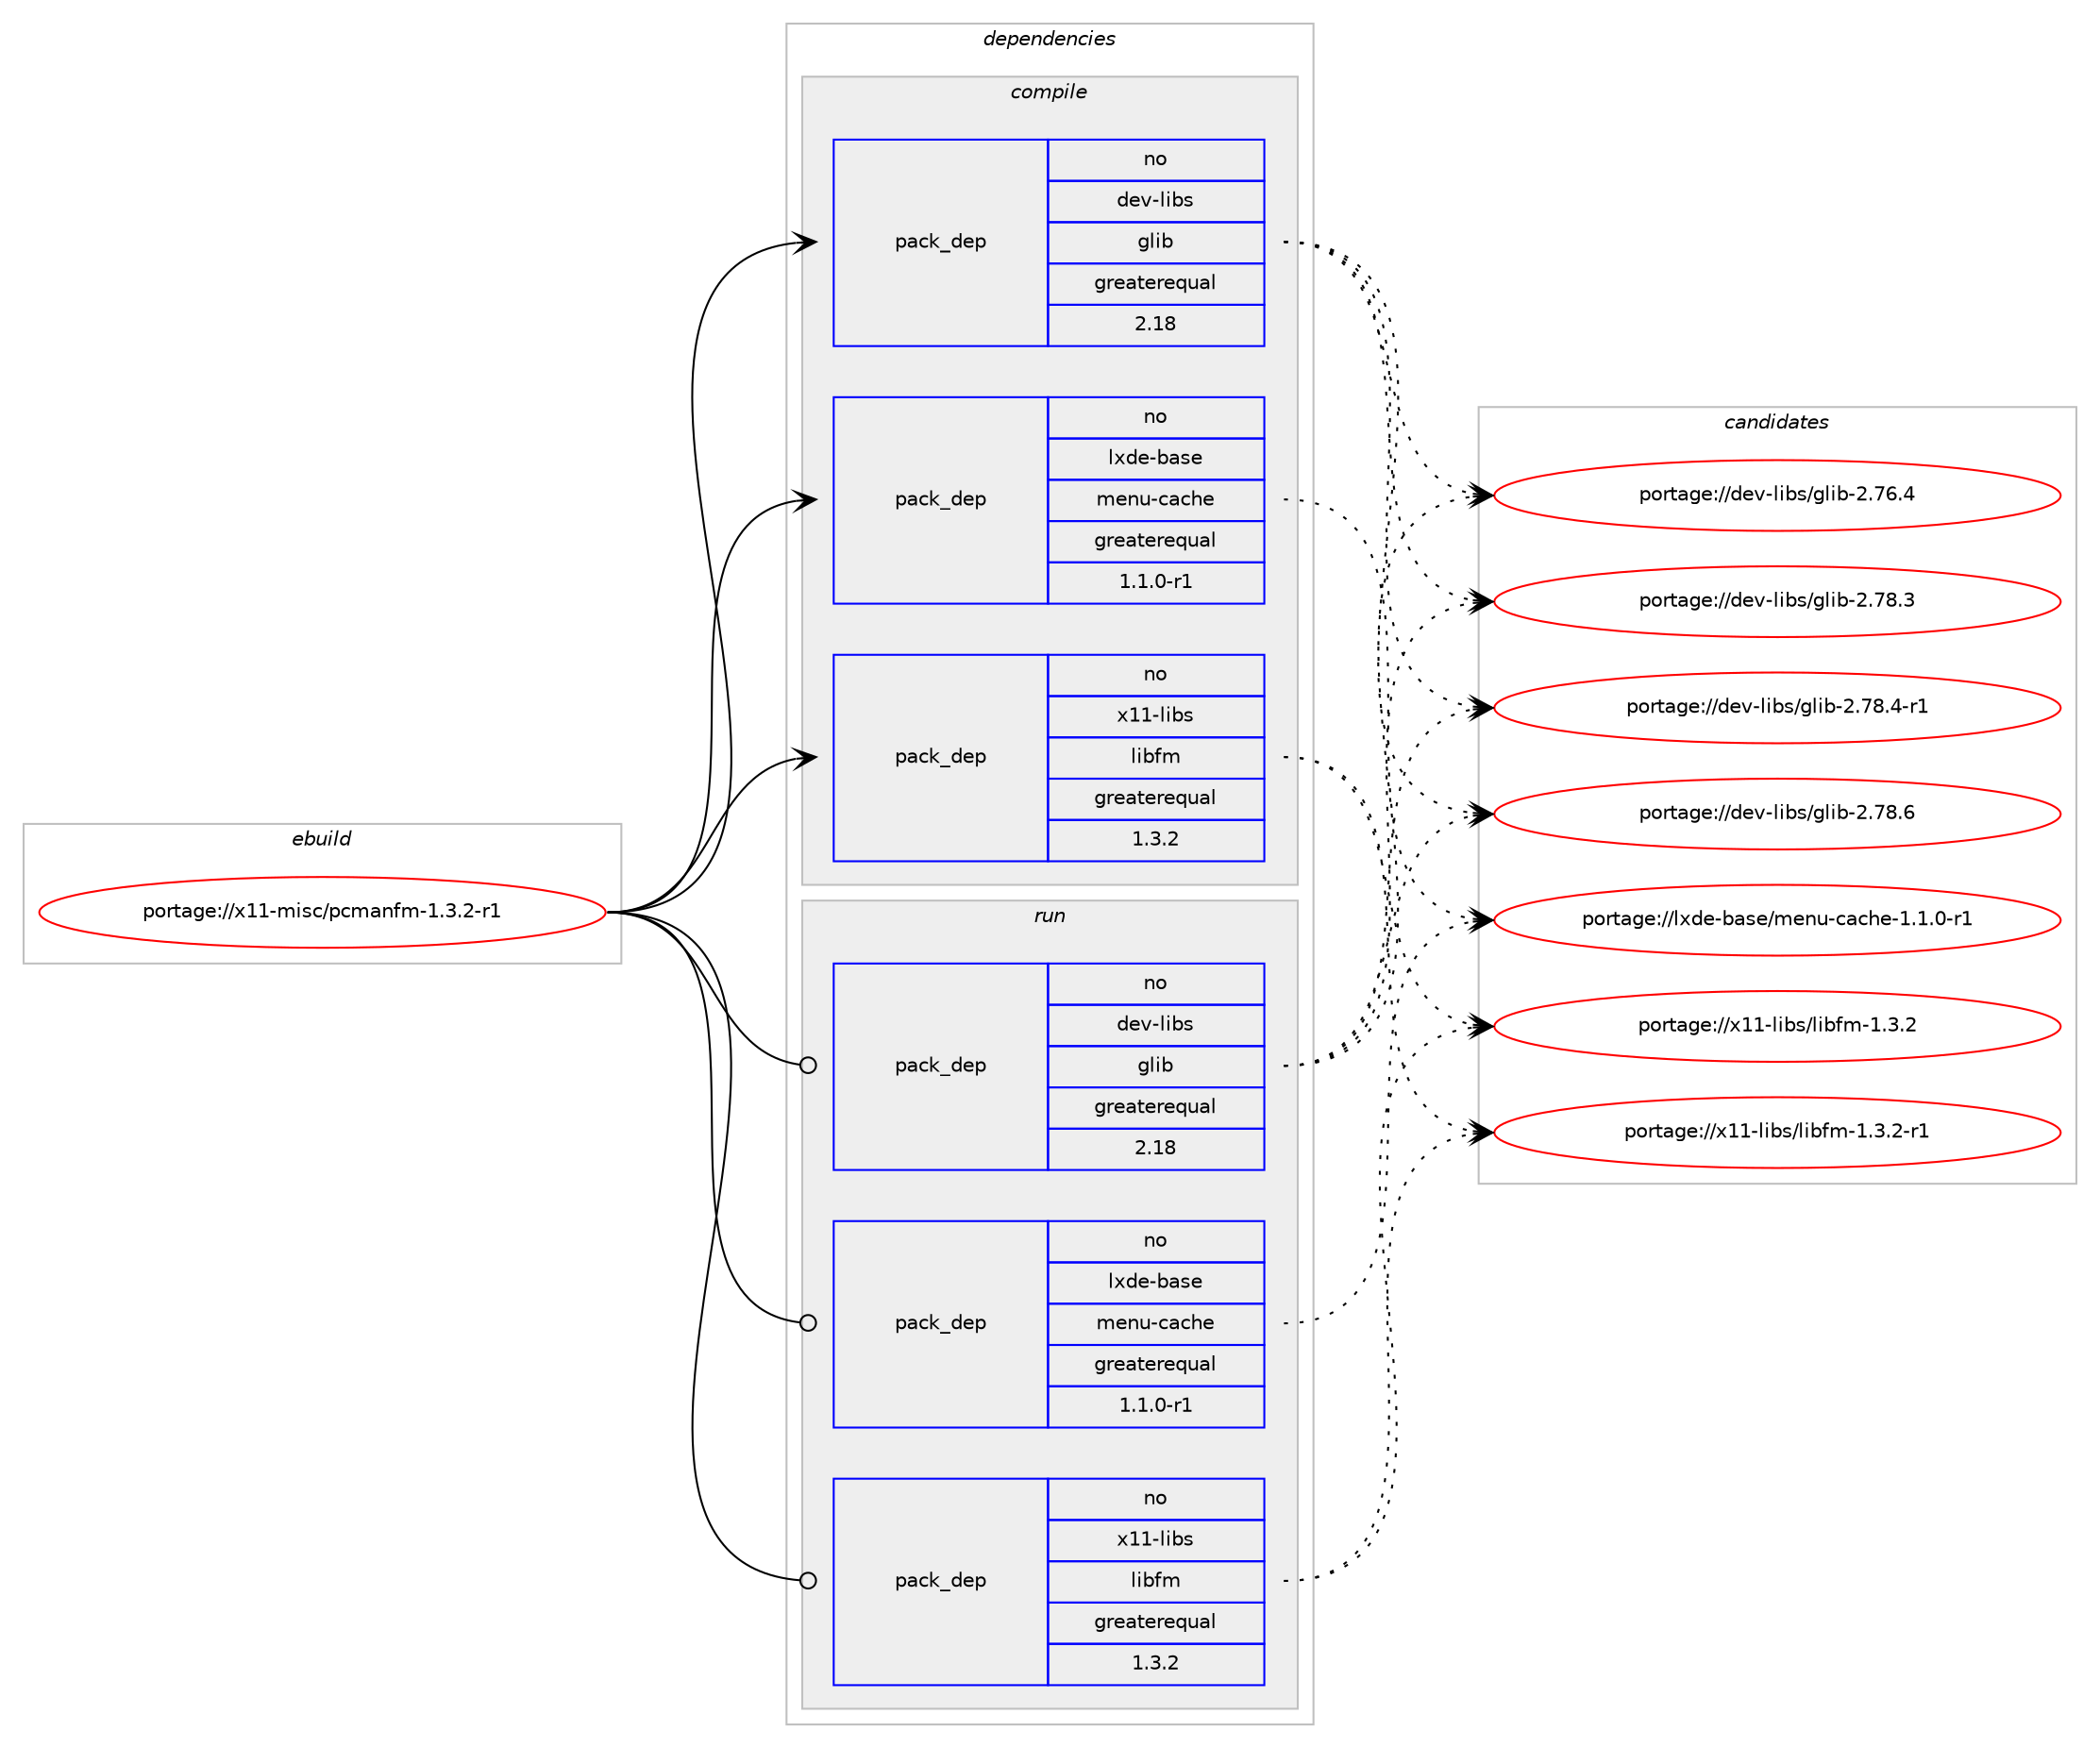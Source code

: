 digraph prolog {

# *************
# Graph options
# *************

newrank=true;
concentrate=true;
compound=true;
graph [rankdir=LR,fontname=Helvetica,fontsize=10,ranksep=1.5];#, ranksep=2.5, nodesep=0.2];
edge  [arrowhead=vee];
node  [fontname=Helvetica,fontsize=10];

# **********
# The ebuild
# **********

subgraph cluster_leftcol {
color=gray;
rank=same;
label=<<i>ebuild</i>>;
id [label="portage://x11-misc/pcmanfm-1.3.2-r1", color=red, width=4, href="../x11-misc/pcmanfm-1.3.2-r1.svg"];
}

# ****************
# The dependencies
# ****************

subgraph cluster_midcol {
color=gray;
label=<<i>dependencies</i>>;
subgraph cluster_compile {
fillcolor="#eeeeee";
style=filled;
label=<<i>compile</i>>;
# *** BEGIN UNKNOWN DEPENDENCY TYPE (TODO) ***
# id -> package_dependency(portage://x11-misc/pcmanfm-1.3.2-r1,install,no,dev-libs,atk,none,[,,],[],[])
# *** END UNKNOWN DEPENDENCY TYPE (TODO) ***

subgraph pack2622 {
dependency3813 [label=<<TABLE BORDER="0" CELLBORDER="1" CELLSPACING="0" CELLPADDING="4" WIDTH="220"><TR><TD ROWSPAN="6" CELLPADDING="30">pack_dep</TD></TR><TR><TD WIDTH="110">no</TD></TR><TR><TD>dev-libs</TD></TR><TR><TD>glib</TD></TR><TR><TD>greaterequal</TD></TR><TR><TD>2.18</TD></TR></TABLE>>, shape=none, color=blue];
}
id:e -> dependency3813:w [weight=20,style="solid",arrowhead="vee"];
# *** BEGIN UNKNOWN DEPENDENCY TYPE (TODO) ***
# id -> package_dependency(portage://x11-misc/pcmanfm-1.3.2-r1,install,no,dev-util,desktop-file-utils,none,[,,],[],[])
# *** END UNKNOWN DEPENDENCY TYPE (TODO) ***

subgraph pack2623 {
dependency3814 [label=<<TABLE BORDER="0" CELLBORDER="1" CELLSPACING="0" CELLPADDING="4" WIDTH="220"><TR><TD ROWSPAN="6" CELLPADDING="30">pack_dep</TD></TR><TR><TD WIDTH="110">no</TD></TR><TR><TD>lxde-base</TD></TR><TR><TD>menu-cache</TD></TR><TR><TD>greaterequal</TD></TR><TR><TD>1.1.0-r1</TD></TR></TABLE>>, shape=none, color=blue];
}
id:e -> dependency3814:w [weight=20,style="solid",arrowhead="vee"];
# *** BEGIN UNKNOWN DEPENDENCY TYPE (TODO) ***
# id -> package_dependency(portage://x11-misc/pcmanfm-1.3.2-r1,install,no,sys-apps,util-linux,none,[,,],[],[])
# *** END UNKNOWN DEPENDENCY TYPE (TODO) ***

# *** BEGIN UNKNOWN DEPENDENCY TYPE (TODO) ***
# id -> package_dependency(portage://x11-misc/pcmanfm-1.3.2-r1,install,no,virtual,freedesktop-icon-theme,none,[,,],[],[])
# *** END UNKNOWN DEPENDENCY TYPE (TODO) ***

# *** BEGIN UNKNOWN DEPENDENCY TYPE (TODO) ***
# id -> package_dependency(portage://x11-misc/pcmanfm-1.3.2-r1,install,no,x11-libs,cairo,none,[,,],[],[])
# *** END UNKNOWN DEPENDENCY TYPE (TODO) ***

# *** BEGIN UNKNOWN DEPENDENCY TYPE (TODO) ***
# id -> package_dependency(portage://x11-misc/pcmanfm-1.3.2-r1,install,no,x11-libs,gdk-pixbuf,none,[,,],[slot(2)],[])
# *** END UNKNOWN DEPENDENCY TYPE (TODO) ***

# *** BEGIN UNKNOWN DEPENDENCY TYPE (TODO) ***
# id -> package_dependency(portage://x11-misc/pcmanfm-1.3.2-r1,install,no,x11-libs,gtk+,none,[,,],[slot(3)],[])
# *** END UNKNOWN DEPENDENCY TYPE (TODO) ***

# *** BEGIN UNKNOWN DEPENDENCY TYPE (TODO) ***
# id -> package_dependency(portage://x11-misc/pcmanfm-1.3.2-r1,install,no,x11-libs,libX11,none,[,,],[],[])
# *** END UNKNOWN DEPENDENCY TYPE (TODO) ***

subgraph pack2624 {
dependency3815 [label=<<TABLE BORDER="0" CELLBORDER="1" CELLSPACING="0" CELLPADDING="4" WIDTH="220"><TR><TD ROWSPAN="6" CELLPADDING="30">pack_dep</TD></TR><TR><TD WIDTH="110">no</TD></TR><TR><TD>x11-libs</TD></TR><TR><TD>libfm</TD></TR><TR><TD>greaterequal</TD></TR><TR><TD>1.3.2</TD></TR></TABLE>>, shape=none, color=blue];
}
id:e -> dependency3815:w [weight=20,style="solid",arrowhead="vee"];
# *** BEGIN UNKNOWN DEPENDENCY TYPE (TODO) ***
# id -> package_dependency(portage://x11-misc/pcmanfm-1.3.2-r1,install,no,x11-libs,pango,none,[,,],[],[])
# *** END UNKNOWN DEPENDENCY TYPE (TODO) ***

# *** BEGIN UNKNOWN DEPENDENCY TYPE (TODO) ***
# id -> package_dependency(portage://x11-misc/pcmanfm-1.3.2-r1,install,no,x11-misc,shared-mime-info,none,[,,],[],[])
# *** END UNKNOWN DEPENDENCY TYPE (TODO) ***

}
subgraph cluster_compileandrun {
fillcolor="#eeeeee";
style=filled;
label=<<i>compile and run</i>>;
}
subgraph cluster_run {
fillcolor="#eeeeee";
style=filled;
label=<<i>run</i>>;
# *** BEGIN UNKNOWN DEPENDENCY TYPE (TODO) ***
# id -> package_dependency(portage://x11-misc/pcmanfm-1.3.2-r1,run,no,dev-libs,atk,none,[,,],[],[])
# *** END UNKNOWN DEPENDENCY TYPE (TODO) ***

subgraph pack2625 {
dependency3816 [label=<<TABLE BORDER="0" CELLBORDER="1" CELLSPACING="0" CELLPADDING="4" WIDTH="220"><TR><TD ROWSPAN="6" CELLPADDING="30">pack_dep</TD></TR><TR><TD WIDTH="110">no</TD></TR><TR><TD>dev-libs</TD></TR><TR><TD>glib</TD></TR><TR><TD>greaterequal</TD></TR><TR><TD>2.18</TD></TR></TABLE>>, shape=none, color=blue];
}
id:e -> dependency3816:w [weight=20,style="solid",arrowhead="odot"];
subgraph pack2626 {
dependency3817 [label=<<TABLE BORDER="0" CELLBORDER="1" CELLSPACING="0" CELLPADDING="4" WIDTH="220"><TR><TD ROWSPAN="6" CELLPADDING="30">pack_dep</TD></TR><TR><TD WIDTH="110">no</TD></TR><TR><TD>lxde-base</TD></TR><TR><TD>menu-cache</TD></TR><TR><TD>greaterequal</TD></TR><TR><TD>1.1.0-r1</TD></TR></TABLE>>, shape=none, color=blue];
}
id:e -> dependency3817:w [weight=20,style="solid",arrowhead="odot"];
# *** BEGIN UNKNOWN DEPENDENCY TYPE (TODO) ***
# id -> package_dependency(portage://x11-misc/pcmanfm-1.3.2-r1,run,no,sys-apps,util-linux,none,[,,],[],[])
# *** END UNKNOWN DEPENDENCY TYPE (TODO) ***

# *** BEGIN UNKNOWN DEPENDENCY TYPE (TODO) ***
# id -> package_dependency(portage://x11-misc/pcmanfm-1.3.2-r1,run,no,virtual,freedesktop-icon-theme,none,[,,],[],[])
# *** END UNKNOWN DEPENDENCY TYPE (TODO) ***

# *** BEGIN UNKNOWN DEPENDENCY TYPE (TODO) ***
# id -> package_dependency(portage://x11-misc/pcmanfm-1.3.2-r1,run,no,x11-libs,cairo,none,[,,],[],[])
# *** END UNKNOWN DEPENDENCY TYPE (TODO) ***

# *** BEGIN UNKNOWN DEPENDENCY TYPE (TODO) ***
# id -> package_dependency(portage://x11-misc/pcmanfm-1.3.2-r1,run,no,x11-libs,gdk-pixbuf,none,[,,],[slot(2)],[])
# *** END UNKNOWN DEPENDENCY TYPE (TODO) ***

# *** BEGIN UNKNOWN DEPENDENCY TYPE (TODO) ***
# id -> package_dependency(portage://x11-misc/pcmanfm-1.3.2-r1,run,no,x11-libs,gtk+,none,[,,],[slot(3)],[])
# *** END UNKNOWN DEPENDENCY TYPE (TODO) ***

# *** BEGIN UNKNOWN DEPENDENCY TYPE (TODO) ***
# id -> package_dependency(portage://x11-misc/pcmanfm-1.3.2-r1,run,no,x11-libs,libX11,none,[,,],[],[])
# *** END UNKNOWN DEPENDENCY TYPE (TODO) ***

subgraph pack2627 {
dependency3818 [label=<<TABLE BORDER="0" CELLBORDER="1" CELLSPACING="0" CELLPADDING="4" WIDTH="220"><TR><TD ROWSPAN="6" CELLPADDING="30">pack_dep</TD></TR><TR><TD WIDTH="110">no</TD></TR><TR><TD>x11-libs</TD></TR><TR><TD>libfm</TD></TR><TR><TD>greaterequal</TD></TR><TR><TD>1.3.2</TD></TR></TABLE>>, shape=none, color=blue];
}
id:e -> dependency3818:w [weight=20,style="solid",arrowhead="odot"];
# *** BEGIN UNKNOWN DEPENDENCY TYPE (TODO) ***
# id -> package_dependency(portage://x11-misc/pcmanfm-1.3.2-r1,run,no,x11-libs,pango,none,[,,],[],[])
# *** END UNKNOWN DEPENDENCY TYPE (TODO) ***

# *** BEGIN UNKNOWN DEPENDENCY TYPE (TODO) ***
# id -> package_dependency(portage://x11-misc/pcmanfm-1.3.2-r1,run,no,x11-misc,shared-mime-info,none,[,,],[],[])
# *** END UNKNOWN DEPENDENCY TYPE (TODO) ***

}
}

# **************
# The candidates
# **************

subgraph cluster_choices {
rank=same;
color=gray;
label=<<i>candidates</i>>;

subgraph choice2622 {
color=black;
nodesep=1;
choice1001011184510810598115471031081059845504655544652 [label="portage://dev-libs/glib-2.76.4", color=red, width=4,href="../dev-libs/glib-2.76.4.svg"];
choice1001011184510810598115471031081059845504655564651 [label="portage://dev-libs/glib-2.78.3", color=red, width=4,href="../dev-libs/glib-2.78.3.svg"];
choice10010111845108105981154710310810598455046555646524511449 [label="portage://dev-libs/glib-2.78.4-r1", color=red, width=4,href="../dev-libs/glib-2.78.4-r1.svg"];
choice1001011184510810598115471031081059845504655564654 [label="portage://dev-libs/glib-2.78.6", color=red, width=4,href="../dev-libs/glib-2.78.6.svg"];
dependency3813:e -> choice1001011184510810598115471031081059845504655544652:w [style=dotted,weight="100"];
dependency3813:e -> choice1001011184510810598115471031081059845504655564651:w [style=dotted,weight="100"];
dependency3813:e -> choice10010111845108105981154710310810598455046555646524511449:w [style=dotted,weight="100"];
dependency3813:e -> choice1001011184510810598115471031081059845504655564654:w [style=dotted,weight="100"];
}
subgraph choice2623 {
color=black;
nodesep=1;
choice10812010010145989711510147109101110117459997991041014549464946484511449 [label="portage://lxde-base/menu-cache-1.1.0-r1", color=red, width=4,href="../lxde-base/menu-cache-1.1.0-r1.svg"];
dependency3814:e -> choice10812010010145989711510147109101110117459997991041014549464946484511449:w [style=dotted,weight="100"];
}
subgraph choice2624 {
color=black;
nodesep=1;
choice120494945108105981154710810598102109454946514650 [label="portage://x11-libs/libfm-1.3.2", color=red, width=4,href="../x11-libs/libfm-1.3.2.svg"];
choice1204949451081059811547108105981021094549465146504511449 [label="portage://x11-libs/libfm-1.3.2-r1", color=red, width=4,href="../x11-libs/libfm-1.3.2-r1.svg"];
dependency3815:e -> choice120494945108105981154710810598102109454946514650:w [style=dotted,weight="100"];
dependency3815:e -> choice1204949451081059811547108105981021094549465146504511449:w [style=dotted,weight="100"];
}
subgraph choice2625 {
color=black;
nodesep=1;
choice1001011184510810598115471031081059845504655544652 [label="portage://dev-libs/glib-2.76.4", color=red, width=4,href="../dev-libs/glib-2.76.4.svg"];
choice1001011184510810598115471031081059845504655564651 [label="portage://dev-libs/glib-2.78.3", color=red, width=4,href="../dev-libs/glib-2.78.3.svg"];
choice10010111845108105981154710310810598455046555646524511449 [label="portage://dev-libs/glib-2.78.4-r1", color=red, width=4,href="../dev-libs/glib-2.78.4-r1.svg"];
choice1001011184510810598115471031081059845504655564654 [label="portage://dev-libs/glib-2.78.6", color=red, width=4,href="../dev-libs/glib-2.78.6.svg"];
dependency3816:e -> choice1001011184510810598115471031081059845504655544652:w [style=dotted,weight="100"];
dependency3816:e -> choice1001011184510810598115471031081059845504655564651:w [style=dotted,weight="100"];
dependency3816:e -> choice10010111845108105981154710310810598455046555646524511449:w [style=dotted,weight="100"];
dependency3816:e -> choice1001011184510810598115471031081059845504655564654:w [style=dotted,weight="100"];
}
subgraph choice2626 {
color=black;
nodesep=1;
choice10812010010145989711510147109101110117459997991041014549464946484511449 [label="portage://lxde-base/menu-cache-1.1.0-r1", color=red, width=4,href="../lxde-base/menu-cache-1.1.0-r1.svg"];
dependency3817:e -> choice10812010010145989711510147109101110117459997991041014549464946484511449:w [style=dotted,weight="100"];
}
subgraph choice2627 {
color=black;
nodesep=1;
choice120494945108105981154710810598102109454946514650 [label="portage://x11-libs/libfm-1.3.2", color=red, width=4,href="../x11-libs/libfm-1.3.2.svg"];
choice1204949451081059811547108105981021094549465146504511449 [label="portage://x11-libs/libfm-1.3.2-r1", color=red, width=4,href="../x11-libs/libfm-1.3.2-r1.svg"];
dependency3818:e -> choice120494945108105981154710810598102109454946514650:w [style=dotted,weight="100"];
dependency3818:e -> choice1204949451081059811547108105981021094549465146504511449:w [style=dotted,weight="100"];
}
}

}
